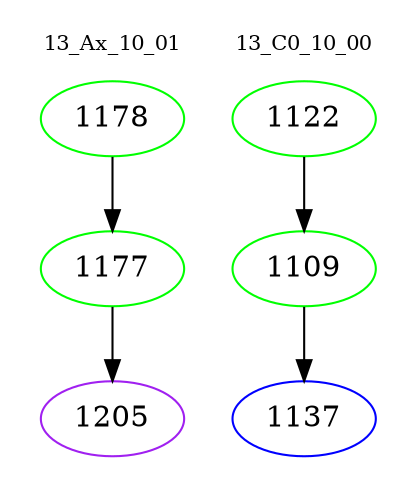 digraph{
subgraph cluster_0 {
color = white
label = "13_Ax_10_01";
fontsize=10;
T0_1178 [label="1178", color="green"]
T0_1178 -> T0_1177 [color="black"]
T0_1177 [label="1177", color="green"]
T0_1177 -> T0_1205 [color="black"]
T0_1205 [label="1205", color="purple"]
}
subgraph cluster_1 {
color = white
label = "13_C0_10_00";
fontsize=10;
T1_1122 [label="1122", color="green"]
T1_1122 -> T1_1109 [color="black"]
T1_1109 [label="1109", color="green"]
T1_1109 -> T1_1137 [color="black"]
T1_1137 [label="1137", color="blue"]
}
}

